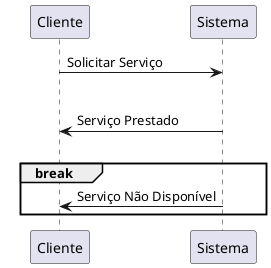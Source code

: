 @startuml Break.Sequence
participant Cliente
participant Sistema

Cliente -> Sistema: Solicitar Serviço
alt Serviço Disponível
    Sistema -> Cliente: Serviço Prestado
else Serviço Indisponível
    break
    Sistema -> Cliente: Serviço Não Disponível
end
@enduml
